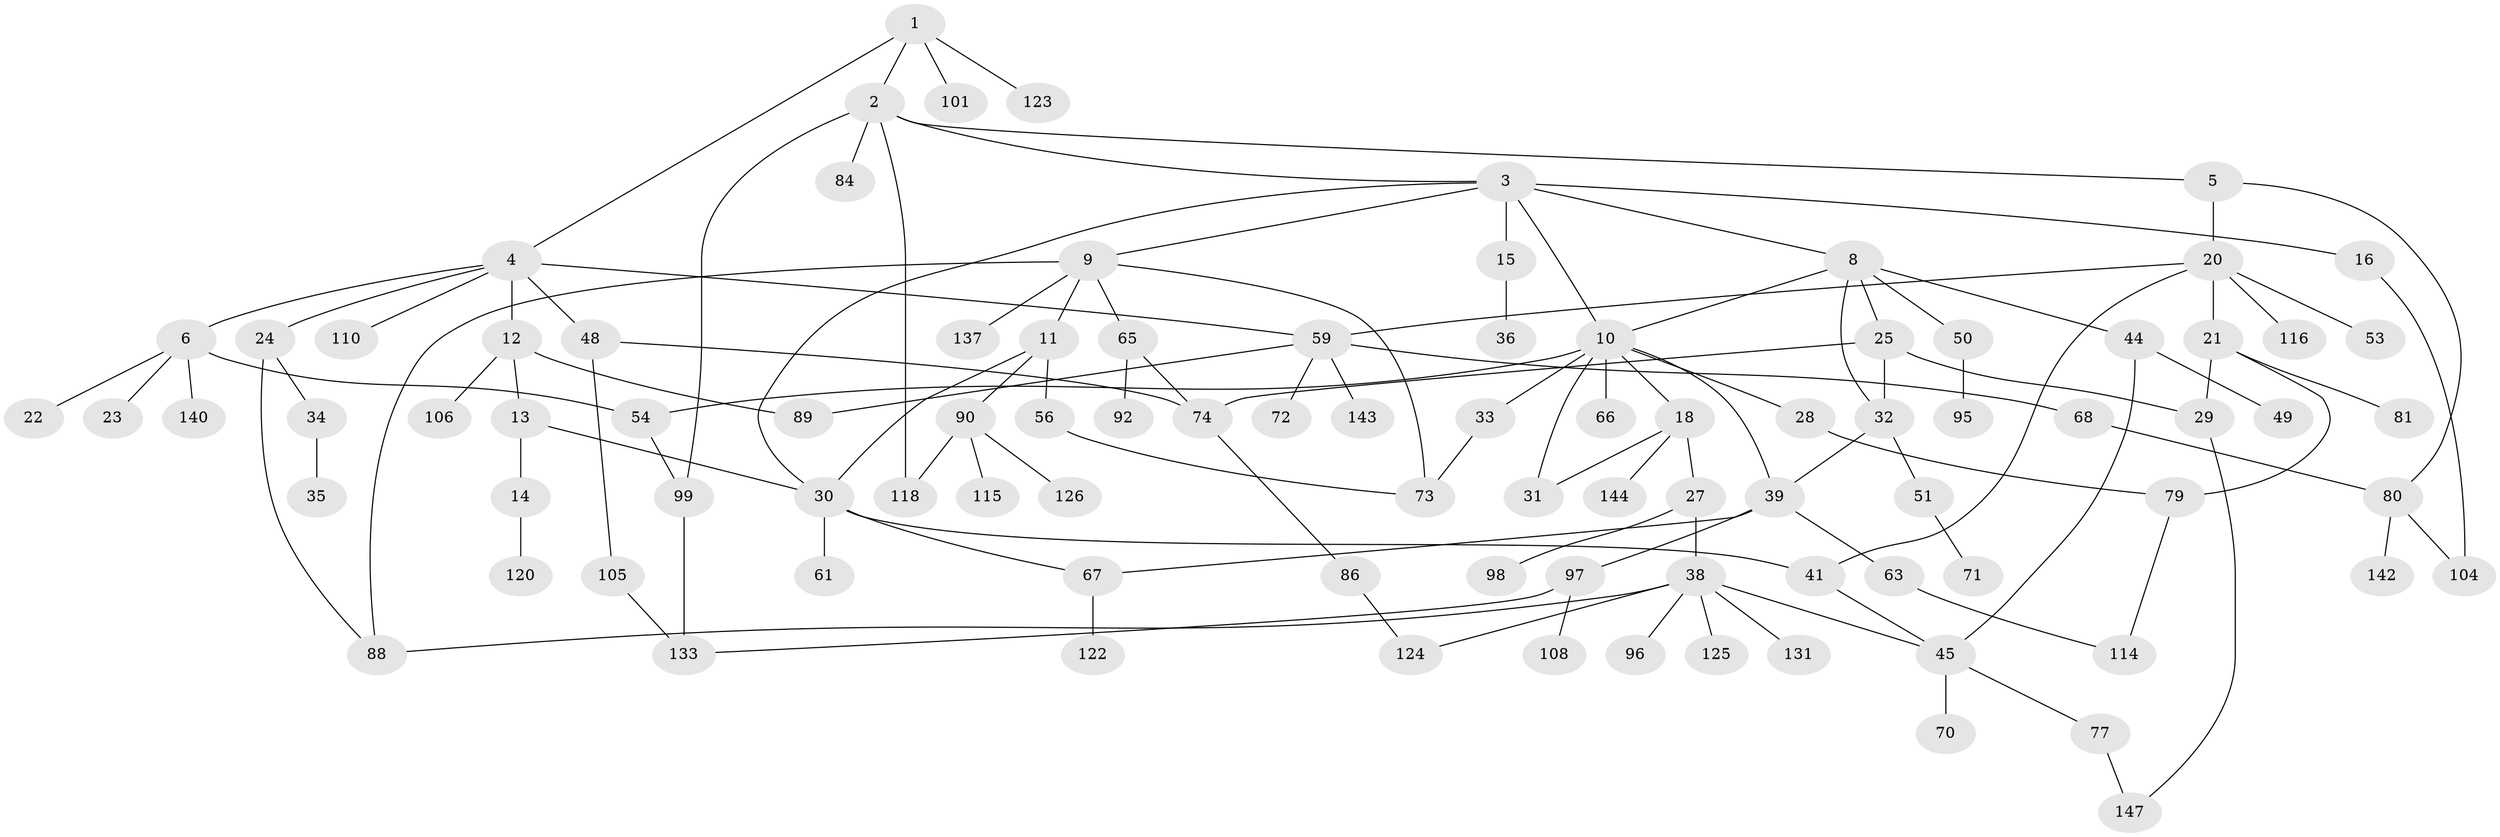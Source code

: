 // original degree distribution, {4: 0.08163265306122448, 5: 0.047619047619047616, 2: 0.2653061224489796, 6: 0.013605442176870748, 3: 0.24489795918367346, 7: 0.013605442176870748, 9: 0.006802721088435374, 1: 0.32653061224489793}
// Generated by graph-tools (version 1.1) at 2025/10/02/27/25 16:10:51]
// undirected, 95 vertices, 124 edges
graph export_dot {
graph [start="1"]
  node [color=gray90,style=filled];
  1;
  2 [super="+136"];
  3 [super="+7"];
  4 [super="+17"];
  5;
  6 [super="+19"];
  8 [super="+40"];
  9 [super="+62"];
  10 [super="+69"];
  11 [super="+37"];
  12;
  13 [super="+111"];
  14;
  15 [super="+43"];
  16 [super="+100"];
  18 [super="+82"];
  20 [super="+46"];
  21 [super="+94"];
  22;
  23;
  24 [super="+26"];
  25 [super="+47"];
  27 [super="+55"];
  28;
  29 [super="+112"];
  30 [super="+76"];
  31 [super="+52"];
  32 [super="+83"];
  33 [super="+87"];
  34;
  35;
  36;
  38 [super="+64"];
  39 [super="+42"];
  41 [super="+78"];
  44 [super="+60"];
  45 [super="+58"];
  48 [super="+57"];
  49;
  50;
  51;
  53 [super="+135"];
  54;
  56 [super="+75"];
  59 [super="+103"];
  61;
  63;
  65;
  66 [super="+145"];
  67;
  68 [super="+113"];
  70 [super="+109"];
  71 [super="+138"];
  72;
  73 [super="+93"];
  74 [super="+91"];
  77;
  79 [super="+117"];
  80 [super="+85"];
  81;
  84;
  86 [super="+132"];
  88;
  89 [super="+130"];
  90 [super="+107"];
  92;
  95;
  96;
  97;
  98 [super="+102"];
  99 [super="+121"];
  101;
  104 [super="+134"];
  105;
  106 [super="+139"];
  108;
  110;
  114 [super="+119"];
  115;
  116 [super="+127"];
  118 [super="+128"];
  120;
  122 [super="+129"];
  123;
  124;
  125;
  126 [super="+146"];
  131;
  133 [super="+141"];
  137;
  140;
  142;
  143;
  144;
  147;
  1 -- 2;
  1 -- 4;
  1 -- 101;
  1 -- 123;
  2 -- 3;
  2 -- 5;
  2 -- 84;
  2 -- 99;
  2 -- 118;
  3 -- 16;
  3 -- 8;
  3 -- 9;
  3 -- 30;
  3 -- 15;
  3 -- 10;
  4 -- 6;
  4 -- 12;
  4 -- 48;
  4 -- 24;
  4 -- 110;
  4 -- 59;
  5 -- 20;
  5 -- 80;
  6 -- 23;
  6 -- 54;
  6 -- 22;
  6 -- 140;
  8 -- 10;
  8 -- 25;
  8 -- 32;
  8 -- 44;
  8 -- 50;
  9 -- 11;
  9 -- 73;
  9 -- 88;
  9 -- 137;
  9 -- 65;
  10 -- 18;
  10 -- 28;
  10 -- 31;
  10 -- 33;
  10 -- 39;
  10 -- 66;
  10 -- 54;
  11 -- 90;
  11 -- 56;
  11 -- 30;
  12 -- 13;
  12 -- 89;
  12 -- 106;
  13 -- 14;
  13 -- 30;
  14 -- 120;
  15 -- 36;
  16 -- 104;
  18 -- 27;
  18 -- 144;
  18 -- 31;
  20 -- 21;
  20 -- 41;
  20 -- 59;
  20 -- 116;
  20 -- 53;
  21 -- 81;
  21 -- 79;
  21 -- 29;
  24 -- 34;
  24 -- 88;
  25 -- 29;
  25 -- 74;
  25 -- 32;
  27 -- 38;
  27 -- 98;
  28 -- 79;
  29 -- 147;
  30 -- 61;
  30 -- 67;
  30 -- 41;
  32 -- 51;
  32 -- 39;
  33 -- 73;
  34 -- 35;
  38 -- 124;
  38 -- 125;
  38 -- 131;
  38 -- 88;
  38 -- 96;
  38 -- 45;
  39 -- 67;
  39 -- 97;
  39 -- 63;
  41 -- 45;
  44 -- 49;
  44 -- 45;
  45 -- 77;
  45 -- 70;
  48 -- 105;
  48 -- 74;
  50 -- 95;
  51 -- 71;
  54 -- 99;
  56 -- 73;
  59 -- 68;
  59 -- 72;
  59 -- 89;
  59 -- 143;
  63 -- 114;
  65 -- 92;
  65 -- 74;
  67 -- 122;
  68 -- 80;
  74 -- 86;
  77 -- 147;
  79 -- 114;
  80 -- 104;
  80 -- 142;
  86 -- 124;
  90 -- 115;
  90 -- 118;
  90 -- 126;
  97 -- 108;
  97 -- 133;
  99 -- 133;
  105 -- 133;
}

